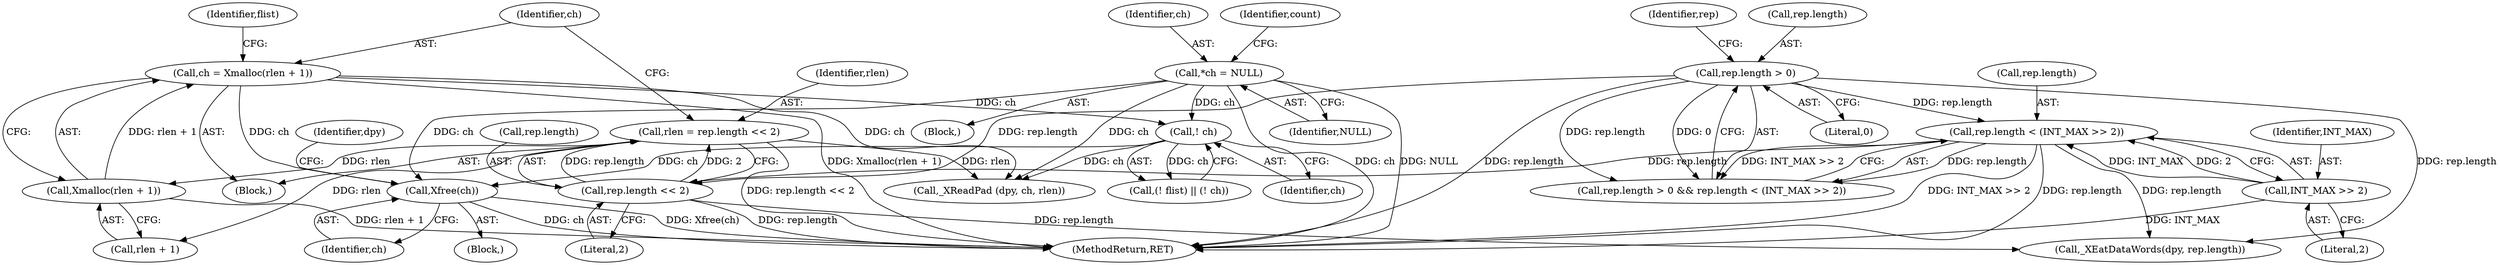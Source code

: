 digraph "0_libx11_8c29f1607a31dac0911e45a0dd3d74173822b3c9@API" {
"1000244" [label="(Call,Xfree(ch))"];
"1000239" [label="(Call,! ch)"];
"1000229" [label="(Call,ch = Xmalloc(rlen + 1))"];
"1000231" [label="(Call,Xmalloc(rlen + 1))"];
"1000222" [label="(Call,rlen = rep.length << 2)"];
"1000224" [label="(Call,rep.length << 2)"];
"1000209" [label="(Call,rep.length > 0)"];
"1000214" [label="(Call,rep.length < (INT_MAX >> 2))"];
"1000218" [label="(Call,INT_MAX >> 2)"];
"1000123" [label="(Call,*ch = NULL)"];
"1000220" [label="(Literal,2)"];
"1000228" [label="(Literal,2)"];
"1000246" [label="(Call,_XEatDataWords(dpy, rep.length))"];
"1000245" [label="(Identifier,ch)"];
"1000208" [label="(Call,rep.length > 0 && rep.length < (INT_MAX >> 2))"];
"1000229" [label="(Call,ch = Xmalloc(rlen + 1))"];
"1000236" [label="(Call,(! flist) || (! ch))"];
"1000216" [label="(Identifier,rep)"];
"1000224" [label="(Call,rep.length << 2)"];
"1000218" [label="(Call,INT_MAX >> 2)"];
"1000225" [label="(Call,rep.length)"];
"1000241" [label="(Block,)"];
"1000239" [label="(Call,! ch)"];
"1000209" [label="(Call,rep.length > 0)"];
"1000262" [label="(Call,_XReadPad (dpy, ch, rlen))"];
"1000240" [label="(Identifier,ch)"];
"1000213" [label="(Literal,0)"];
"1000219" [label="(Identifier,INT_MAX)"];
"1000244" [label="(Call,Xfree(ch))"];
"1000125" [label="(Identifier,NULL)"];
"1000232" [label="(Call,rlen + 1)"];
"1000238" [label="(Identifier,flist)"];
"1000222" [label="(Call,rlen = rep.length << 2)"];
"1000221" [label="(Block,)"];
"1000215" [label="(Call,rep.length)"];
"1000370" [label="(MethodReturn,RET)"];
"1000231" [label="(Call,Xmalloc(rlen + 1))"];
"1000114" [label="(Block,)"];
"1000230" [label="(Identifier,ch)"];
"1000247" [label="(Identifier,dpy)"];
"1000123" [label="(Call,*ch = NULL)"];
"1000223" [label="(Identifier,rlen)"];
"1000210" [label="(Call,rep.length)"];
"1000124" [label="(Identifier,ch)"];
"1000129" [label="(Identifier,count)"];
"1000214" [label="(Call,rep.length < (INT_MAX >> 2))"];
"1000244" -> "1000241"  [label="AST: "];
"1000244" -> "1000245"  [label="CFG: "];
"1000245" -> "1000244"  [label="AST: "];
"1000247" -> "1000244"  [label="CFG: "];
"1000244" -> "1000370"  [label="DDG: Xfree(ch)"];
"1000244" -> "1000370"  [label="DDG: ch"];
"1000239" -> "1000244"  [label="DDG: ch"];
"1000229" -> "1000244"  [label="DDG: ch"];
"1000123" -> "1000244"  [label="DDG: ch"];
"1000239" -> "1000236"  [label="AST: "];
"1000239" -> "1000240"  [label="CFG: "];
"1000240" -> "1000239"  [label="AST: "];
"1000236" -> "1000239"  [label="CFG: "];
"1000239" -> "1000236"  [label="DDG: ch"];
"1000229" -> "1000239"  [label="DDG: ch"];
"1000123" -> "1000239"  [label="DDG: ch"];
"1000239" -> "1000262"  [label="DDG: ch"];
"1000229" -> "1000221"  [label="AST: "];
"1000229" -> "1000231"  [label="CFG: "];
"1000230" -> "1000229"  [label="AST: "];
"1000231" -> "1000229"  [label="AST: "];
"1000238" -> "1000229"  [label="CFG: "];
"1000229" -> "1000370"  [label="DDG: Xmalloc(rlen + 1)"];
"1000231" -> "1000229"  [label="DDG: rlen + 1"];
"1000229" -> "1000262"  [label="DDG: ch"];
"1000231" -> "1000232"  [label="CFG: "];
"1000232" -> "1000231"  [label="AST: "];
"1000231" -> "1000370"  [label="DDG: rlen + 1"];
"1000222" -> "1000231"  [label="DDG: rlen"];
"1000222" -> "1000221"  [label="AST: "];
"1000222" -> "1000224"  [label="CFG: "];
"1000223" -> "1000222"  [label="AST: "];
"1000224" -> "1000222"  [label="AST: "];
"1000230" -> "1000222"  [label="CFG: "];
"1000222" -> "1000370"  [label="DDG: rep.length << 2"];
"1000224" -> "1000222"  [label="DDG: rep.length"];
"1000224" -> "1000222"  [label="DDG: 2"];
"1000222" -> "1000232"  [label="DDG: rlen"];
"1000222" -> "1000262"  [label="DDG: rlen"];
"1000224" -> "1000228"  [label="CFG: "];
"1000225" -> "1000224"  [label="AST: "];
"1000228" -> "1000224"  [label="AST: "];
"1000224" -> "1000370"  [label="DDG: rep.length"];
"1000209" -> "1000224"  [label="DDG: rep.length"];
"1000214" -> "1000224"  [label="DDG: rep.length"];
"1000224" -> "1000246"  [label="DDG: rep.length"];
"1000209" -> "1000208"  [label="AST: "];
"1000209" -> "1000213"  [label="CFG: "];
"1000210" -> "1000209"  [label="AST: "];
"1000213" -> "1000209"  [label="AST: "];
"1000216" -> "1000209"  [label="CFG: "];
"1000208" -> "1000209"  [label="CFG: "];
"1000209" -> "1000370"  [label="DDG: rep.length"];
"1000209" -> "1000208"  [label="DDG: rep.length"];
"1000209" -> "1000208"  [label="DDG: 0"];
"1000209" -> "1000214"  [label="DDG: rep.length"];
"1000209" -> "1000246"  [label="DDG: rep.length"];
"1000214" -> "1000208"  [label="AST: "];
"1000214" -> "1000218"  [label="CFG: "];
"1000215" -> "1000214"  [label="AST: "];
"1000218" -> "1000214"  [label="AST: "];
"1000208" -> "1000214"  [label="CFG: "];
"1000214" -> "1000370"  [label="DDG: INT_MAX >> 2"];
"1000214" -> "1000370"  [label="DDG: rep.length"];
"1000214" -> "1000208"  [label="DDG: rep.length"];
"1000214" -> "1000208"  [label="DDG: INT_MAX >> 2"];
"1000218" -> "1000214"  [label="DDG: INT_MAX"];
"1000218" -> "1000214"  [label="DDG: 2"];
"1000214" -> "1000246"  [label="DDG: rep.length"];
"1000218" -> "1000220"  [label="CFG: "];
"1000219" -> "1000218"  [label="AST: "];
"1000220" -> "1000218"  [label="AST: "];
"1000218" -> "1000370"  [label="DDG: INT_MAX"];
"1000123" -> "1000114"  [label="AST: "];
"1000123" -> "1000125"  [label="CFG: "];
"1000124" -> "1000123"  [label="AST: "];
"1000125" -> "1000123"  [label="AST: "];
"1000129" -> "1000123"  [label="CFG: "];
"1000123" -> "1000370"  [label="DDG: NULL"];
"1000123" -> "1000370"  [label="DDG: ch"];
"1000123" -> "1000262"  [label="DDG: ch"];
}
